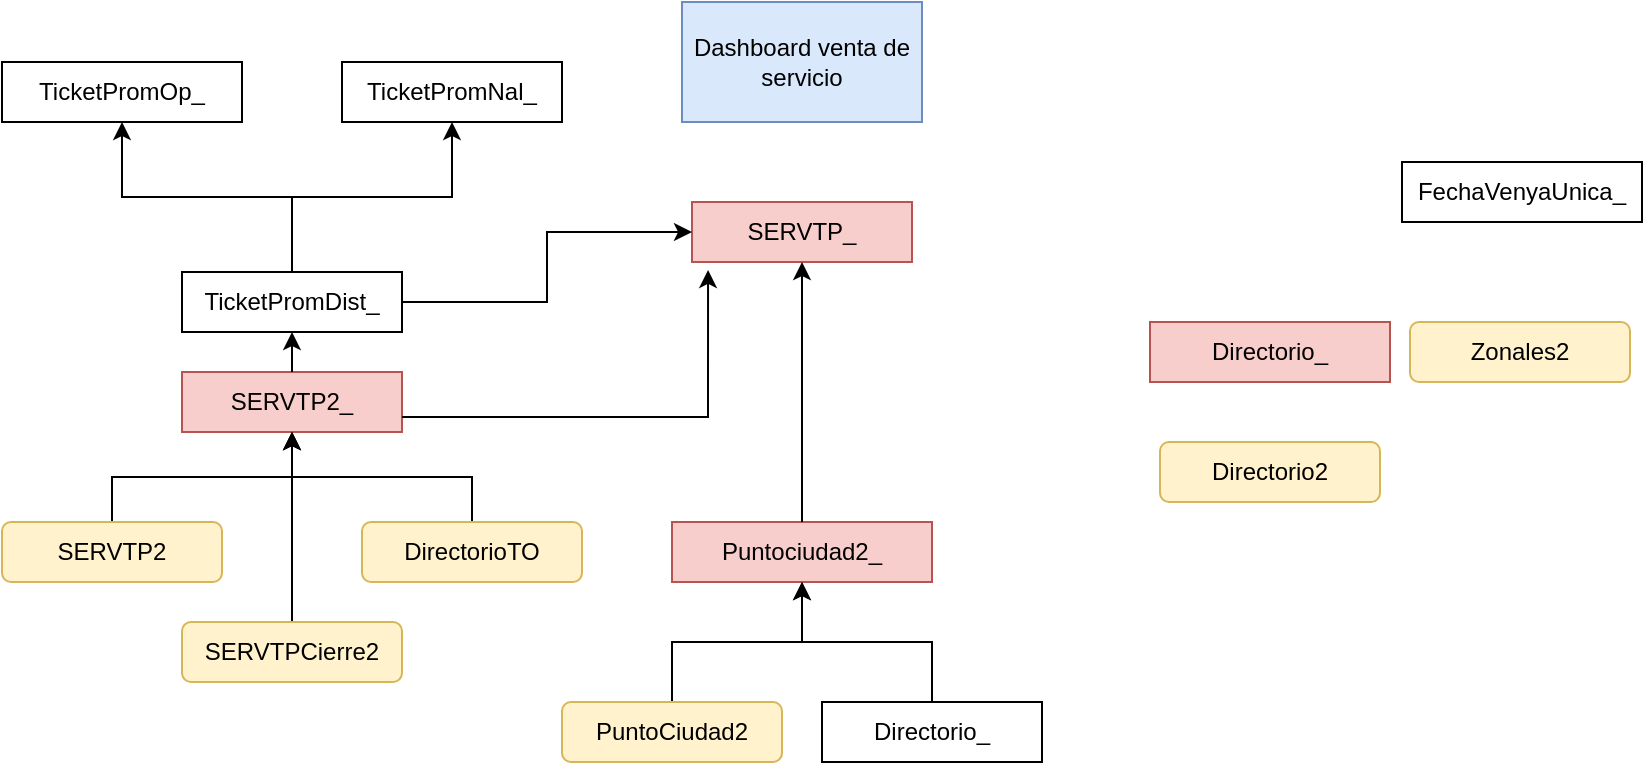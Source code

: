 <mxfile version="24.8.3">
  <diagram name="Página-1" id="iNefPiDeaZyFKO4GOJpb">
    <mxGraphModel dx="1877" dy="522" grid="1" gridSize="10" guides="1" tooltips="1" connect="1" arrows="1" fold="1" page="1" pageScale="1" pageWidth="827" pageHeight="1169" math="0" shadow="0">
      <root>
        <mxCell id="0" />
        <mxCell id="1" parent="0" />
        <mxCell id="RzLGPy--Rjvrpz-opvB2-1" value="Dashboard venta de servicio" style="rounded=0;whiteSpace=wrap;html=1;fillColor=#dae8fc;strokeColor=#6c8ebf;" vertex="1" parent="1">
          <mxGeometry x="330" y="40" width="120" height="60" as="geometry" />
        </mxCell>
        <mxCell id="RzLGPy--Rjvrpz-opvB2-2" value="SERVTP_" style="rounded=0;whiteSpace=wrap;html=1;fillColor=#f8cecc;strokeColor=#b85450;" vertex="1" parent="1">
          <mxGeometry x="335" y="140" width="110" height="30" as="geometry" />
        </mxCell>
        <mxCell id="RzLGPy--Rjvrpz-opvB2-3" value="SERVTP2_" style="rounded=0;whiteSpace=wrap;html=1;fillColor=#f8cecc;strokeColor=#b85450;" vertex="1" parent="1">
          <mxGeometry x="80" y="225" width="110" height="30" as="geometry" />
        </mxCell>
        <mxCell id="RzLGPy--Rjvrpz-opvB2-4" value="Puntociudad2_" style="rounded=0;whiteSpace=wrap;html=1;fillColor=#f8cecc;strokeColor=#b85450;" vertex="1" parent="1">
          <mxGeometry x="325" y="300" width="130" height="30" as="geometry" />
        </mxCell>
        <mxCell id="RzLGPy--Rjvrpz-opvB2-6" value="TicketPromOp_" style="rounded=0;whiteSpace=wrap;html=1;" vertex="1" parent="1">
          <mxGeometry x="-10" y="70" width="120" height="30" as="geometry" />
        </mxCell>
        <mxCell id="RzLGPy--Rjvrpz-opvB2-7" value="FechaVenyaUnica_" style="rounded=0;whiteSpace=wrap;html=1;" vertex="1" parent="1">
          <mxGeometry x="690" y="120" width="120" height="30" as="geometry" />
        </mxCell>
        <mxCell id="RzLGPy--Rjvrpz-opvB2-10" value="Directorio_" style="rounded=0;whiteSpace=wrap;html=1;fillColor=#f8cecc;strokeColor=#b85450;" vertex="1" parent="1">
          <mxGeometry x="564" y="200" width="120" height="30" as="geometry" />
        </mxCell>
        <mxCell id="RzLGPy--Rjvrpz-opvB2-32" style="edgeStyle=orthogonalEdgeStyle;rounded=0;orthogonalLoop=1;jettySize=auto;html=1;exitX=0.5;exitY=0;exitDx=0;exitDy=0;entryX=0.5;entryY=1;entryDx=0;entryDy=0;" edge="1" parent="1" source="RzLGPy--Rjvrpz-opvB2-13" target="RzLGPy--Rjvrpz-opvB2-3">
          <mxGeometry relative="1" as="geometry" />
        </mxCell>
        <mxCell id="RzLGPy--Rjvrpz-opvB2-13" value="SERVTP2" style="rounded=1;whiteSpace=wrap;html=1;fillColor=#fff2cc;strokeColor=#d6b656;" vertex="1" parent="1">
          <mxGeometry x="-10" y="300" width="110" height="30" as="geometry" />
        </mxCell>
        <mxCell id="RzLGPy--Rjvrpz-opvB2-33" style="edgeStyle=orthogonalEdgeStyle;rounded=0;orthogonalLoop=1;jettySize=auto;html=1;exitX=0.5;exitY=0;exitDx=0;exitDy=0;entryX=0.5;entryY=1;entryDx=0;entryDy=0;" edge="1" parent="1" source="RzLGPy--Rjvrpz-opvB2-16" target="RzLGPy--Rjvrpz-opvB2-3">
          <mxGeometry relative="1" as="geometry" />
        </mxCell>
        <mxCell id="RzLGPy--Rjvrpz-opvB2-16" value="DirectorioTO" style="rounded=1;whiteSpace=wrap;html=1;fillColor=#fff2cc;strokeColor=#d6b656;" vertex="1" parent="1">
          <mxGeometry x="170" y="300" width="110" height="30" as="geometry" />
        </mxCell>
        <mxCell id="RzLGPy--Rjvrpz-opvB2-34" style="edgeStyle=orthogonalEdgeStyle;rounded=0;orthogonalLoop=1;jettySize=auto;html=1;exitX=0.5;exitY=0;exitDx=0;exitDy=0;entryX=0.5;entryY=1;entryDx=0;entryDy=0;" edge="1" parent="1" source="RzLGPy--Rjvrpz-opvB2-18" target="RzLGPy--Rjvrpz-opvB2-3">
          <mxGeometry relative="1" as="geometry" />
        </mxCell>
        <mxCell id="RzLGPy--Rjvrpz-opvB2-18" value="SERVTPCierre2" style="rounded=1;whiteSpace=wrap;html=1;fillColor=#fff2cc;strokeColor=#d6b656;" vertex="1" parent="1">
          <mxGeometry x="80" y="350" width="110" height="30" as="geometry" />
        </mxCell>
        <mxCell id="RzLGPy--Rjvrpz-opvB2-38" style="edgeStyle=orthogonalEdgeStyle;rounded=0;orthogonalLoop=1;jettySize=auto;html=1;exitX=0.5;exitY=0;exitDx=0;exitDy=0;entryX=0.5;entryY=1;entryDx=0;entryDy=0;" edge="1" parent="1" source="RzLGPy--Rjvrpz-opvB2-19" target="RzLGPy--Rjvrpz-opvB2-4">
          <mxGeometry relative="1" as="geometry">
            <mxPoint x="390" y="340" as="targetPoint" />
          </mxGeometry>
        </mxCell>
        <mxCell id="RzLGPy--Rjvrpz-opvB2-19" value="PuntoCiudad2" style="rounded=1;whiteSpace=wrap;html=1;fillColor=#fff2cc;strokeColor=#d6b656;" vertex="1" parent="1">
          <mxGeometry x="270" y="390" width="110" height="30" as="geometry" />
        </mxCell>
        <mxCell id="RzLGPy--Rjvrpz-opvB2-39" style="edgeStyle=orthogonalEdgeStyle;rounded=0;orthogonalLoop=1;jettySize=auto;html=1;exitX=0.5;exitY=0;exitDx=0;exitDy=0;entryX=0.5;entryY=1;entryDx=0;entryDy=0;" edge="1" parent="1" source="RzLGPy--Rjvrpz-opvB2-20" target="RzLGPy--Rjvrpz-opvB2-4">
          <mxGeometry relative="1" as="geometry" />
        </mxCell>
        <mxCell id="RzLGPy--Rjvrpz-opvB2-20" value="Directorio_" style="rounded=0;whiteSpace=wrap;html=1;" vertex="1" parent="1">
          <mxGeometry x="400" y="390" width="110" height="30" as="geometry" />
        </mxCell>
        <mxCell id="RzLGPy--Rjvrpz-opvB2-21" value="Directorio2" style="rounded=1;whiteSpace=wrap;html=1;fillColor=#fff2cc;strokeColor=#d6b656;" vertex="1" parent="1">
          <mxGeometry x="569" y="260" width="110" height="30" as="geometry" />
        </mxCell>
        <mxCell id="RzLGPy--Rjvrpz-opvB2-22" value="Zonales2" style="rounded=1;whiteSpace=wrap;html=1;fillColor=#fff2cc;strokeColor=#d6b656;" vertex="1" parent="1">
          <mxGeometry x="694" y="200" width="110" height="30" as="geometry" />
        </mxCell>
        <mxCell id="RzLGPy--Rjvrpz-opvB2-24" value="TicketPromNal_" style="rounded=0;whiteSpace=wrap;html=1;" vertex="1" parent="1">
          <mxGeometry x="160" y="70" width="110" height="30" as="geometry" />
        </mxCell>
        <mxCell id="RzLGPy--Rjvrpz-opvB2-29" style="edgeStyle=orthogonalEdgeStyle;rounded=0;orthogonalLoop=1;jettySize=auto;html=1;exitX=0.5;exitY=0;exitDx=0;exitDy=0;entryX=0.5;entryY=1;entryDx=0;entryDy=0;" edge="1" parent="1" source="RzLGPy--Rjvrpz-opvB2-25" target="RzLGPy--Rjvrpz-opvB2-6">
          <mxGeometry relative="1" as="geometry" />
        </mxCell>
        <mxCell id="RzLGPy--Rjvrpz-opvB2-30" style="edgeStyle=orthogonalEdgeStyle;rounded=0;orthogonalLoop=1;jettySize=auto;html=1;exitX=0.5;exitY=0;exitDx=0;exitDy=0;entryX=0.5;entryY=1;entryDx=0;entryDy=0;" edge="1" parent="1" source="RzLGPy--Rjvrpz-opvB2-25" target="RzLGPy--Rjvrpz-opvB2-24">
          <mxGeometry relative="1" as="geometry">
            <mxPoint x="200" y="130" as="targetPoint" />
          </mxGeometry>
        </mxCell>
        <mxCell id="RzLGPy--Rjvrpz-opvB2-35" style="edgeStyle=orthogonalEdgeStyle;rounded=0;orthogonalLoop=1;jettySize=auto;html=1;exitX=1;exitY=0.5;exitDx=0;exitDy=0;entryX=0;entryY=0.5;entryDx=0;entryDy=0;" edge="1" parent="1" source="RzLGPy--Rjvrpz-opvB2-25" target="RzLGPy--Rjvrpz-opvB2-2">
          <mxGeometry relative="1" as="geometry" />
        </mxCell>
        <mxCell id="RzLGPy--Rjvrpz-opvB2-25" value="TicketPromDist_" style="rounded=0;whiteSpace=wrap;html=1;" vertex="1" parent="1">
          <mxGeometry x="80" y="175" width="110" height="30" as="geometry" />
        </mxCell>
        <mxCell id="RzLGPy--Rjvrpz-opvB2-28" style="edgeStyle=orthogonalEdgeStyle;rounded=0;orthogonalLoop=1;jettySize=auto;html=1;exitX=0.5;exitY=0;exitDx=0;exitDy=0;entryX=0.5;entryY=1;entryDx=0;entryDy=0;" edge="1" parent="1" target="RzLGPy--Rjvrpz-opvB2-25">
          <mxGeometry relative="1" as="geometry">
            <mxPoint x="135" y="225" as="sourcePoint" />
          </mxGeometry>
        </mxCell>
        <mxCell id="RzLGPy--Rjvrpz-opvB2-36" style="edgeStyle=orthogonalEdgeStyle;rounded=0;orthogonalLoop=1;jettySize=auto;html=1;exitX=1;exitY=0.75;exitDx=0;exitDy=0;entryX=0.073;entryY=1.133;entryDx=0;entryDy=0;entryPerimeter=0;" edge="1" parent="1" source="RzLGPy--Rjvrpz-opvB2-3" target="RzLGPy--Rjvrpz-opvB2-2">
          <mxGeometry relative="1" as="geometry" />
        </mxCell>
        <mxCell id="RzLGPy--Rjvrpz-opvB2-37" style="edgeStyle=orthogonalEdgeStyle;rounded=0;orthogonalLoop=1;jettySize=auto;html=1;exitX=0.5;exitY=0;exitDx=0;exitDy=0;entryX=0.5;entryY=1;entryDx=0;entryDy=0;" edge="1" parent="1" source="RzLGPy--Rjvrpz-opvB2-4" target="RzLGPy--Rjvrpz-opvB2-2">
          <mxGeometry relative="1" as="geometry" />
        </mxCell>
      </root>
    </mxGraphModel>
  </diagram>
</mxfile>
